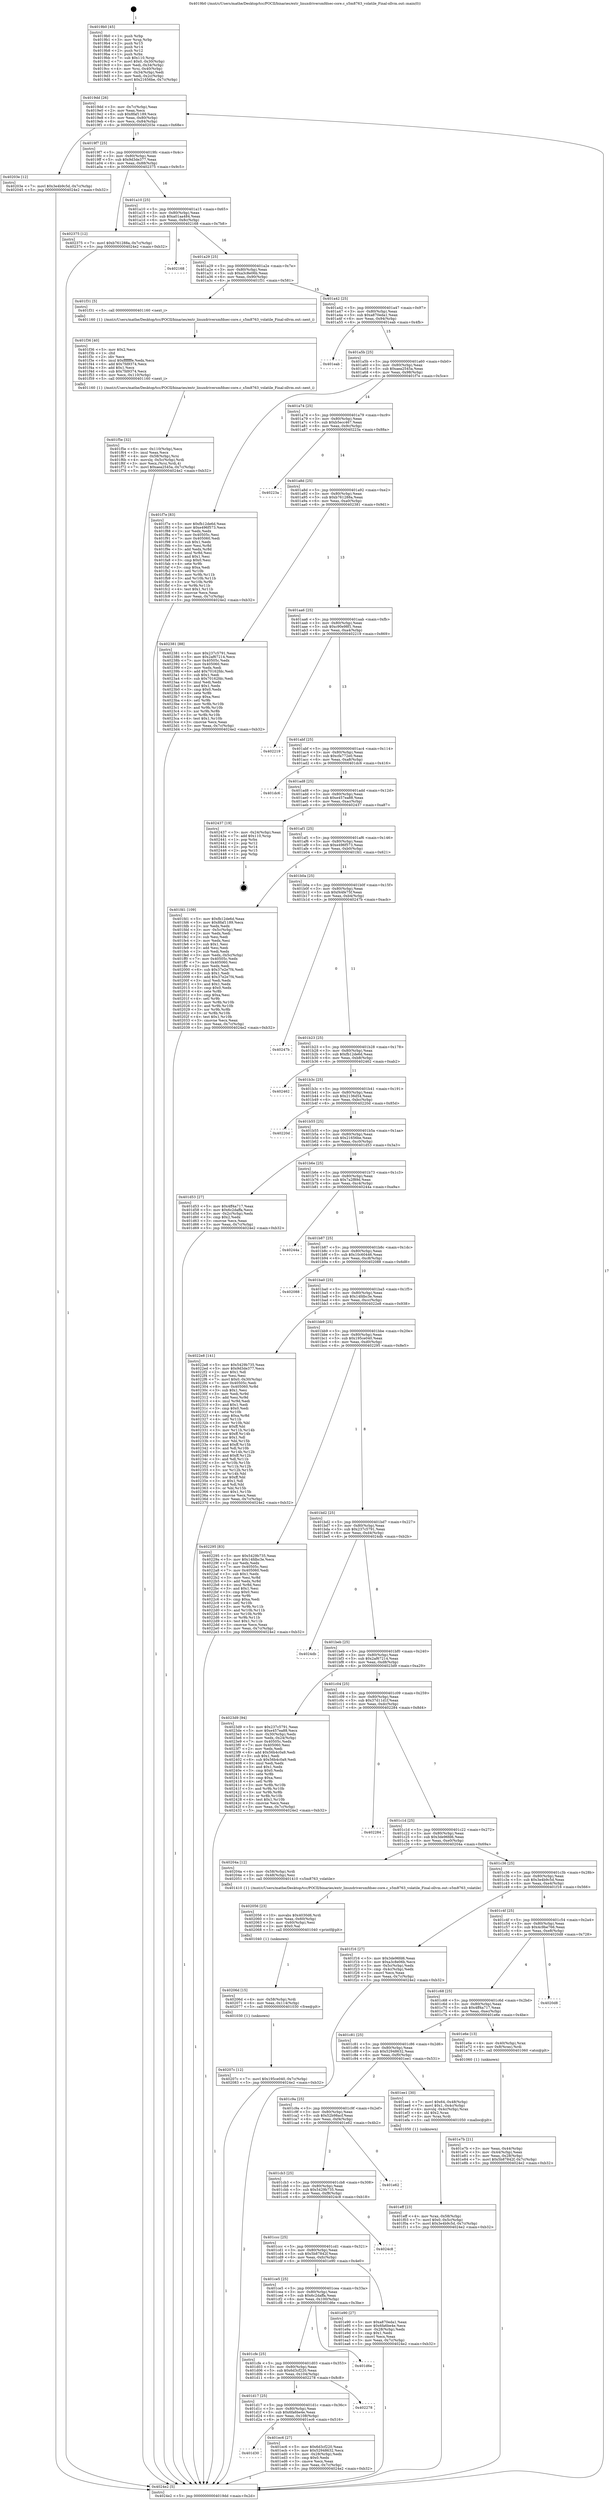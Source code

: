 digraph "0x4019b0" {
  label = "0x4019b0 (/mnt/c/Users/mathe/Desktop/tcc/POCII/binaries/extr_linuxdriversmfdsec-core.c_s5m8763_volatile_Final-ollvm.out::main(0))"
  labelloc = "t"
  node[shape=record]

  Entry [label="",width=0.3,height=0.3,shape=circle,fillcolor=black,style=filled]
  "0x4019dd" [label="{
     0x4019dd [26]\l
     | [instrs]\l
     &nbsp;&nbsp;0x4019dd \<+3\>: mov -0x7c(%rbp),%eax\l
     &nbsp;&nbsp;0x4019e0 \<+2\>: mov %eax,%ecx\l
     &nbsp;&nbsp;0x4019e2 \<+6\>: sub $0x8faf1189,%ecx\l
     &nbsp;&nbsp;0x4019e8 \<+3\>: mov %eax,-0x80(%rbp)\l
     &nbsp;&nbsp;0x4019eb \<+6\>: mov %ecx,-0x84(%rbp)\l
     &nbsp;&nbsp;0x4019f1 \<+6\>: je 000000000040203e \<main+0x68e\>\l
  }"]
  "0x40203e" [label="{
     0x40203e [12]\l
     | [instrs]\l
     &nbsp;&nbsp;0x40203e \<+7\>: movl $0x3e4b9c5d,-0x7c(%rbp)\l
     &nbsp;&nbsp;0x402045 \<+5\>: jmp 00000000004024e2 \<main+0xb32\>\l
  }"]
  "0x4019f7" [label="{
     0x4019f7 [25]\l
     | [instrs]\l
     &nbsp;&nbsp;0x4019f7 \<+5\>: jmp 00000000004019fc \<main+0x4c\>\l
     &nbsp;&nbsp;0x4019fc \<+3\>: mov -0x80(%rbp),%eax\l
     &nbsp;&nbsp;0x4019ff \<+5\>: sub $0x9d3de377,%eax\l
     &nbsp;&nbsp;0x401a04 \<+6\>: mov %eax,-0x88(%rbp)\l
     &nbsp;&nbsp;0x401a0a \<+6\>: je 0000000000402375 \<main+0x9c5\>\l
  }"]
  Exit [label="",width=0.3,height=0.3,shape=circle,fillcolor=black,style=filled,peripheries=2]
  "0x402375" [label="{
     0x402375 [12]\l
     | [instrs]\l
     &nbsp;&nbsp;0x402375 \<+7\>: movl $0xb761288a,-0x7c(%rbp)\l
     &nbsp;&nbsp;0x40237c \<+5\>: jmp 00000000004024e2 \<main+0xb32\>\l
  }"]
  "0x401a10" [label="{
     0x401a10 [25]\l
     | [instrs]\l
     &nbsp;&nbsp;0x401a10 \<+5\>: jmp 0000000000401a15 \<main+0x65\>\l
     &nbsp;&nbsp;0x401a15 \<+3\>: mov -0x80(%rbp),%eax\l
     &nbsp;&nbsp;0x401a18 \<+5\>: sub $0xa01aa484,%eax\l
     &nbsp;&nbsp;0x401a1d \<+6\>: mov %eax,-0x8c(%rbp)\l
     &nbsp;&nbsp;0x401a23 \<+6\>: je 0000000000402168 \<main+0x7b8\>\l
  }"]
  "0x40207c" [label="{
     0x40207c [12]\l
     | [instrs]\l
     &nbsp;&nbsp;0x40207c \<+7\>: movl $0x195ce040,-0x7c(%rbp)\l
     &nbsp;&nbsp;0x402083 \<+5\>: jmp 00000000004024e2 \<main+0xb32\>\l
  }"]
  "0x402168" [label="{
     0x402168\l
  }", style=dashed]
  "0x401a29" [label="{
     0x401a29 [25]\l
     | [instrs]\l
     &nbsp;&nbsp;0x401a29 \<+5\>: jmp 0000000000401a2e \<main+0x7e\>\l
     &nbsp;&nbsp;0x401a2e \<+3\>: mov -0x80(%rbp),%eax\l
     &nbsp;&nbsp;0x401a31 \<+5\>: sub $0xa3c8e06b,%eax\l
     &nbsp;&nbsp;0x401a36 \<+6\>: mov %eax,-0x90(%rbp)\l
     &nbsp;&nbsp;0x401a3c \<+6\>: je 0000000000401f31 \<main+0x581\>\l
  }"]
  "0x40206d" [label="{
     0x40206d [15]\l
     | [instrs]\l
     &nbsp;&nbsp;0x40206d \<+4\>: mov -0x58(%rbp),%rdi\l
     &nbsp;&nbsp;0x402071 \<+6\>: mov %eax,-0x114(%rbp)\l
     &nbsp;&nbsp;0x402077 \<+5\>: call 0000000000401030 \<free@plt\>\l
     | [calls]\l
     &nbsp;&nbsp;0x401030 \{1\} (unknown)\l
  }"]
  "0x401f31" [label="{
     0x401f31 [5]\l
     | [instrs]\l
     &nbsp;&nbsp;0x401f31 \<+5\>: call 0000000000401160 \<next_i\>\l
     | [calls]\l
     &nbsp;&nbsp;0x401160 \{1\} (/mnt/c/Users/mathe/Desktop/tcc/POCII/binaries/extr_linuxdriversmfdsec-core.c_s5m8763_volatile_Final-ollvm.out::next_i)\l
  }"]
  "0x401a42" [label="{
     0x401a42 [25]\l
     | [instrs]\l
     &nbsp;&nbsp;0x401a42 \<+5\>: jmp 0000000000401a47 \<main+0x97\>\l
     &nbsp;&nbsp;0x401a47 \<+3\>: mov -0x80(%rbp),%eax\l
     &nbsp;&nbsp;0x401a4a \<+5\>: sub $0xa870eda1,%eax\l
     &nbsp;&nbsp;0x401a4f \<+6\>: mov %eax,-0x94(%rbp)\l
     &nbsp;&nbsp;0x401a55 \<+6\>: je 0000000000401eab \<main+0x4fb\>\l
  }"]
  "0x402056" [label="{
     0x402056 [23]\l
     | [instrs]\l
     &nbsp;&nbsp;0x402056 \<+10\>: movabs $0x4030d6,%rdi\l
     &nbsp;&nbsp;0x402060 \<+3\>: mov %eax,-0x60(%rbp)\l
     &nbsp;&nbsp;0x402063 \<+3\>: mov -0x60(%rbp),%esi\l
     &nbsp;&nbsp;0x402066 \<+2\>: mov $0x0,%al\l
     &nbsp;&nbsp;0x402068 \<+5\>: call 0000000000401040 \<printf@plt\>\l
     | [calls]\l
     &nbsp;&nbsp;0x401040 \{1\} (unknown)\l
  }"]
  "0x401eab" [label="{
     0x401eab\l
  }", style=dashed]
  "0x401a5b" [label="{
     0x401a5b [25]\l
     | [instrs]\l
     &nbsp;&nbsp;0x401a5b \<+5\>: jmp 0000000000401a60 \<main+0xb0\>\l
     &nbsp;&nbsp;0x401a60 \<+3\>: mov -0x80(%rbp),%eax\l
     &nbsp;&nbsp;0x401a63 \<+5\>: sub $0xaea2545a,%eax\l
     &nbsp;&nbsp;0x401a68 \<+6\>: mov %eax,-0x98(%rbp)\l
     &nbsp;&nbsp;0x401a6e \<+6\>: je 0000000000401f7e \<main+0x5ce\>\l
  }"]
  "0x401f5e" [label="{
     0x401f5e [32]\l
     | [instrs]\l
     &nbsp;&nbsp;0x401f5e \<+6\>: mov -0x110(%rbp),%ecx\l
     &nbsp;&nbsp;0x401f64 \<+3\>: imul %eax,%ecx\l
     &nbsp;&nbsp;0x401f67 \<+4\>: mov -0x58(%rbp),%rsi\l
     &nbsp;&nbsp;0x401f6b \<+4\>: movslq -0x5c(%rbp),%rdi\l
     &nbsp;&nbsp;0x401f6f \<+3\>: mov %ecx,(%rsi,%rdi,4)\l
     &nbsp;&nbsp;0x401f72 \<+7\>: movl $0xaea2545a,-0x7c(%rbp)\l
     &nbsp;&nbsp;0x401f79 \<+5\>: jmp 00000000004024e2 \<main+0xb32\>\l
  }"]
  "0x401f7e" [label="{
     0x401f7e [83]\l
     | [instrs]\l
     &nbsp;&nbsp;0x401f7e \<+5\>: mov $0xfb12de6d,%eax\l
     &nbsp;&nbsp;0x401f83 \<+5\>: mov $0xe496f573,%ecx\l
     &nbsp;&nbsp;0x401f88 \<+2\>: xor %edx,%edx\l
     &nbsp;&nbsp;0x401f8a \<+7\>: mov 0x40505c,%esi\l
     &nbsp;&nbsp;0x401f91 \<+7\>: mov 0x405060,%edi\l
     &nbsp;&nbsp;0x401f98 \<+3\>: sub $0x1,%edx\l
     &nbsp;&nbsp;0x401f9b \<+3\>: mov %esi,%r8d\l
     &nbsp;&nbsp;0x401f9e \<+3\>: add %edx,%r8d\l
     &nbsp;&nbsp;0x401fa1 \<+4\>: imul %r8d,%esi\l
     &nbsp;&nbsp;0x401fa5 \<+3\>: and $0x1,%esi\l
     &nbsp;&nbsp;0x401fa8 \<+3\>: cmp $0x0,%esi\l
     &nbsp;&nbsp;0x401fab \<+4\>: sete %r9b\l
     &nbsp;&nbsp;0x401faf \<+3\>: cmp $0xa,%edi\l
     &nbsp;&nbsp;0x401fb2 \<+4\>: setl %r10b\l
     &nbsp;&nbsp;0x401fb6 \<+3\>: mov %r9b,%r11b\l
     &nbsp;&nbsp;0x401fb9 \<+3\>: and %r10b,%r11b\l
     &nbsp;&nbsp;0x401fbc \<+3\>: xor %r10b,%r9b\l
     &nbsp;&nbsp;0x401fbf \<+3\>: or %r9b,%r11b\l
     &nbsp;&nbsp;0x401fc2 \<+4\>: test $0x1,%r11b\l
     &nbsp;&nbsp;0x401fc6 \<+3\>: cmovne %ecx,%eax\l
     &nbsp;&nbsp;0x401fc9 \<+3\>: mov %eax,-0x7c(%rbp)\l
     &nbsp;&nbsp;0x401fcc \<+5\>: jmp 00000000004024e2 \<main+0xb32\>\l
  }"]
  "0x401a74" [label="{
     0x401a74 [25]\l
     | [instrs]\l
     &nbsp;&nbsp;0x401a74 \<+5\>: jmp 0000000000401a79 \<main+0xc9\>\l
     &nbsp;&nbsp;0x401a79 \<+3\>: mov -0x80(%rbp),%eax\l
     &nbsp;&nbsp;0x401a7c \<+5\>: sub $0xb5ecc467,%eax\l
     &nbsp;&nbsp;0x401a81 \<+6\>: mov %eax,-0x9c(%rbp)\l
     &nbsp;&nbsp;0x401a87 \<+6\>: je 000000000040223a \<main+0x88a\>\l
  }"]
  "0x401f36" [label="{
     0x401f36 [40]\l
     | [instrs]\l
     &nbsp;&nbsp;0x401f36 \<+5\>: mov $0x2,%ecx\l
     &nbsp;&nbsp;0x401f3b \<+1\>: cltd\l
     &nbsp;&nbsp;0x401f3c \<+2\>: idiv %ecx\l
     &nbsp;&nbsp;0x401f3e \<+6\>: imul $0xfffffffe,%edx,%ecx\l
     &nbsp;&nbsp;0x401f44 \<+6\>: add $0x7fd9374,%ecx\l
     &nbsp;&nbsp;0x401f4a \<+3\>: add $0x1,%ecx\l
     &nbsp;&nbsp;0x401f4d \<+6\>: sub $0x7fd9374,%ecx\l
     &nbsp;&nbsp;0x401f53 \<+6\>: mov %ecx,-0x110(%rbp)\l
     &nbsp;&nbsp;0x401f59 \<+5\>: call 0000000000401160 \<next_i\>\l
     | [calls]\l
     &nbsp;&nbsp;0x401160 \{1\} (/mnt/c/Users/mathe/Desktop/tcc/POCII/binaries/extr_linuxdriversmfdsec-core.c_s5m8763_volatile_Final-ollvm.out::next_i)\l
  }"]
  "0x40223a" [label="{
     0x40223a\l
  }", style=dashed]
  "0x401a8d" [label="{
     0x401a8d [25]\l
     | [instrs]\l
     &nbsp;&nbsp;0x401a8d \<+5\>: jmp 0000000000401a92 \<main+0xe2\>\l
     &nbsp;&nbsp;0x401a92 \<+3\>: mov -0x80(%rbp),%eax\l
     &nbsp;&nbsp;0x401a95 \<+5\>: sub $0xb761288a,%eax\l
     &nbsp;&nbsp;0x401a9a \<+6\>: mov %eax,-0xa0(%rbp)\l
     &nbsp;&nbsp;0x401aa0 \<+6\>: je 0000000000402381 \<main+0x9d1\>\l
  }"]
  "0x401eff" [label="{
     0x401eff [23]\l
     | [instrs]\l
     &nbsp;&nbsp;0x401eff \<+4\>: mov %rax,-0x58(%rbp)\l
     &nbsp;&nbsp;0x401f03 \<+7\>: movl $0x0,-0x5c(%rbp)\l
     &nbsp;&nbsp;0x401f0a \<+7\>: movl $0x3e4b9c5d,-0x7c(%rbp)\l
     &nbsp;&nbsp;0x401f11 \<+5\>: jmp 00000000004024e2 \<main+0xb32\>\l
  }"]
  "0x402381" [label="{
     0x402381 [88]\l
     | [instrs]\l
     &nbsp;&nbsp;0x402381 \<+5\>: mov $0x237c5791,%eax\l
     &nbsp;&nbsp;0x402386 \<+5\>: mov $0x2af67214,%ecx\l
     &nbsp;&nbsp;0x40238b \<+7\>: mov 0x40505c,%edx\l
     &nbsp;&nbsp;0x402392 \<+7\>: mov 0x405060,%esi\l
     &nbsp;&nbsp;0x402399 \<+2\>: mov %edx,%edi\l
     &nbsp;&nbsp;0x40239b \<+6\>: add $0x70162fdc,%edi\l
     &nbsp;&nbsp;0x4023a1 \<+3\>: sub $0x1,%edi\l
     &nbsp;&nbsp;0x4023a4 \<+6\>: sub $0x70162fdc,%edi\l
     &nbsp;&nbsp;0x4023aa \<+3\>: imul %edi,%edx\l
     &nbsp;&nbsp;0x4023ad \<+3\>: and $0x1,%edx\l
     &nbsp;&nbsp;0x4023b0 \<+3\>: cmp $0x0,%edx\l
     &nbsp;&nbsp;0x4023b3 \<+4\>: sete %r8b\l
     &nbsp;&nbsp;0x4023b7 \<+3\>: cmp $0xa,%esi\l
     &nbsp;&nbsp;0x4023ba \<+4\>: setl %r9b\l
     &nbsp;&nbsp;0x4023be \<+3\>: mov %r8b,%r10b\l
     &nbsp;&nbsp;0x4023c1 \<+3\>: and %r9b,%r10b\l
     &nbsp;&nbsp;0x4023c4 \<+3\>: xor %r9b,%r8b\l
     &nbsp;&nbsp;0x4023c7 \<+3\>: or %r8b,%r10b\l
     &nbsp;&nbsp;0x4023ca \<+4\>: test $0x1,%r10b\l
     &nbsp;&nbsp;0x4023ce \<+3\>: cmovne %ecx,%eax\l
     &nbsp;&nbsp;0x4023d1 \<+3\>: mov %eax,-0x7c(%rbp)\l
     &nbsp;&nbsp;0x4023d4 \<+5\>: jmp 00000000004024e2 \<main+0xb32\>\l
  }"]
  "0x401aa6" [label="{
     0x401aa6 [25]\l
     | [instrs]\l
     &nbsp;&nbsp;0x401aa6 \<+5\>: jmp 0000000000401aab \<main+0xfb\>\l
     &nbsp;&nbsp;0x401aab \<+3\>: mov -0x80(%rbp),%eax\l
     &nbsp;&nbsp;0x401aae \<+5\>: sub $0xc90e98f1,%eax\l
     &nbsp;&nbsp;0x401ab3 \<+6\>: mov %eax,-0xa4(%rbp)\l
     &nbsp;&nbsp;0x401ab9 \<+6\>: je 0000000000402219 \<main+0x869\>\l
  }"]
  "0x401d30" [label="{
     0x401d30\l
  }", style=dashed]
  "0x402219" [label="{
     0x402219\l
  }", style=dashed]
  "0x401abf" [label="{
     0x401abf [25]\l
     | [instrs]\l
     &nbsp;&nbsp;0x401abf \<+5\>: jmp 0000000000401ac4 \<main+0x114\>\l
     &nbsp;&nbsp;0x401ac4 \<+3\>: mov -0x80(%rbp),%eax\l
     &nbsp;&nbsp;0x401ac7 \<+5\>: sub $0xcfa772e0,%eax\l
     &nbsp;&nbsp;0x401acc \<+6\>: mov %eax,-0xa8(%rbp)\l
     &nbsp;&nbsp;0x401ad2 \<+6\>: je 0000000000401dc6 \<main+0x416\>\l
  }"]
  "0x401ec6" [label="{
     0x401ec6 [27]\l
     | [instrs]\l
     &nbsp;&nbsp;0x401ec6 \<+5\>: mov $0x6d3cf220,%eax\l
     &nbsp;&nbsp;0x401ecb \<+5\>: mov $0x52948632,%ecx\l
     &nbsp;&nbsp;0x401ed0 \<+3\>: mov -0x28(%rbp),%edx\l
     &nbsp;&nbsp;0x401ed3 \<+3\>: cmp $0x0,%edx\l
     &nbsp;&nbsp;0x401ed6 \<+3\>: cmove %ecx,%eax\l
     &nbsp;&nbsp;0x401ed9 \<+3\>: mov %eax,-0x7c(%rbp)\l
     &nbsp;&nbsp;0x401edc \<+5\>: jmp 00000000004024e2 \<main+0xb32\>\l
  }"]
  "0x401dc6" [label="{
     0x401dc6\l
  }", style=dashed]
  "0x401ad8" [label="{
     0x401ad8 [25]\l
     | [instrs]\l
     &nbsp;&nbsp;0x401ad8 \<+5\>: jmp 0000000000401add \<main+0x12d\>\l
     &nbsp;&nbsp;0x401add \<+3\>: mov -0x80(%rbp),%eax\l
     &nbsp;&nbsp;0x401ae0 \<+5\>: sub $0xe457ea88,%eax\l
     &nbsp;&nbsp;0x401ae5 \<+6\>: mov %eax,-0xac(%rbp)\l
     &nbsp;&nbsp;0x401aeb \<+6\>: je 0000000000402437 \<main+0xa87\>\l
  }"]
  "0x401d17" [label="{
     0x401d17 [25]\l
     | [instrs]\l
     &nbsp;&nbsp;0x401d17 \<+5\>: jmp 0000000000401d1c \<main+0x36c\>\l
     &nbsp;&nbsp;0x401d1c \<+3\>: mov -0x80(%rbp),%eax\l
     &nbsp;&nbsp;0x401d1f \<+5\>: sub $0x6fa6be4e,%eax\l
     &nbsp;&nbsp;0x401d24 \<+6\>: mov %eax,-0x108(%rbp)\l
     &nbsp;&nbsp;0x401d2a \<+6\>: je 0000000000401ec6 \<main+0x516\>\l
  }"]
  "0x402437" [label="{
     0x402437 [19]\l
     | [instrs]\l
     &nbsp;&nbsp;0x402437 \<+3\>: mov -0x24(%rbp),%eax\l
     &nbsp;&nbsp;0x40243a \<+7\>: add $0x110,%rsp\l
     &nbsp;&nbsp;0x402441 \<+1\>: pop %rbx\l
     &nbsp;&nbsp;0x402442 \<+2\>: pop %r12\l
     &nbsp;&nbsp;0x402444 \<+2\>: pop %r14\l
     &nbsp;&nbsp;0x402446 \<+2\>: pop %r15\l
     &nbsp;&nbsp;0x402448 \<+1\>: pop %rbp\l
     &nbsp;&nbsp;0x402449 \<+1\>: ret\l
  }"]
  "0x401af1" [label="{
     0x401af1 [25]\l
     | [instrs]\l
     &nbsp;&nbsp;0x401af1 \<+5\>: jmp 0000000000401af6 \<main+0x146\>\l
     &nbsp;&nbsp;0x401af6 \<+3\>: mov -0x80(%rbp),%eax\l
     &nbsp;&nbsp;0x401af9 \<+5\>: sub $0xe496f573,%eax\l
     &nbsp;&nbsp;0x401afe \<+6\>: mov %eax,-0xb0(%rbp)\l
     &nbsp;&nbsp;0x401b04 \<+6\>: je 0000000000401fd1 \<main+0x621\>\l
  }"]
  "0x402278" [label="{
     0x402278\l
  }", style=dashed]
  "0x401fd1" [label="{
     0x401fd1 [109]\l
     | [instrs]\l
     &nbsp;&nbsp;0x401fd1 \<+5\>: mov $0xfb12de6d,%eax\l
     &nbsp;&nbsp;0x401fd6 \<+5\>: mov $0x8faf1189,%ecx\l
     &nbsp;&nbsp;0x401fdb \<+2\>: xor %edx,%edx\l
     &nbsp;&nbsp;0x401fdd \<+3\>: mov -0x5c(%rbp),%esi\l
     &nbsp;&nbsp;0x401fe0 \<+2\>: mov %edx,%edi\l
     &nbsp;&nbsp;0x401fe2 \<+2\>: sub %esi,%edi\l
     &nbsp;&nbsp;0x401fe4 \<+2\>: mov %edx,%esi\l
     &nbsp;&nbsp;0x401fe6 \<+3\>: sub $0x1,%esi\l
     &nbsp;&nbsp;0x401fe9 \<+2\>: add %esi,%edi\l
     &nbsp;&nbsp;0x401feb \<+2\>: sub %edi,%edx\l
     &nbsp;&nbsp;0x401fed \<+3\>: mov %edx,-0x5c(%rbp)\l
     &nbsp;&nbsp;0x401ff0 \<+7\>: mov 0x40505c,%edx\l
     &nbsp;&nbsp;0x401ff7 \<+7\>: mov 0x405060,%esi\l
     &nbsp;&nbsp;0x401ffe \<+2\>: mov %edx,%edi\l
     &nbsp;&nbsp;0x402000 \<+6\>: sub $0x37e2e7f4,%edi\l
     &nbsp;&nbsp;0x402006 \<+3\>: sub $0x1,%edi\l
     &nbsp;&nbsp;0x402009 \<+6\>: add $0x37e2e7f4,%edi\l
     &nbsp;&nbsp;0x40200f \<+3\>: imul %edi,%edx\l
     &nbsp;&nbsp;0x402012 \<+3\>: and $0x1,%edx\l
     &nbsp;&nbsp;0x402015 \<+3\>: cmp $0x0,%edx\l
     &nbsp;&nbsp;0x402018 \<+4\>: sete %r8b\l
     &nbsp;&nbsp;0x40201c \<+3\>: cmp $0xa,%esi\l
     &nbsp;&nbsp;0x40201f \<+4\>: setl %r9b\l
     &nbsp;&nbsp;0x402023 \<+3\>: mov %r8b,%r10b\l
     &nbsp;&nbsp;0x402026 \<+3\>: and %r9b,%r10b\l
     &nbsp;&nbsp;0x402029 \<+3\>: xor %r9b,%r8b\l
     &nbsp;&nbsp;0x40202c \<+3\>: or %r8b,%r10b\l
     &nbsp;&nbsp;0x40202f \<+4\>: test $0x1,%r10b\l
     &nbsp;&nbsp;0x402033 \<+3\>: cmovne %ecx,%eax\l
     &nbsp;&nbsp;0x402036 \<+3\>: mov %eax,-0x7c(%rbp)\l
     &nbsp;&nbsp;0x402039 \<+5\>: jmp 00000000004024e2 \<main+0xb32\>\l
  }"]
  "0x401b0a" [label="{
     0x401b0a [25]\l
     | [instrs]\l
     &nbsp;&nbsp;0x401b0a \<+5\>: jmp 0000000000401b0f \<main+0x15f\>\l
     &nbsp;&nbsp;0x401b0f \<+3\>: mov -0x80(%rbp),%eax\l
     &nbsp;&nbsp;0x401b12 \<+5\>: sub $0xf44fe75f,%eax\l
     &nbsp;&nbsp;0x401b17 \<+6\>: mov %eax,-0xb4(%rbp)\l
     &nbsp;&nbsp;0x401b1d \<+6\>: je 000000000040247b \<main+0xacb\>\l
  }"]
  "0x401cfe" [label="{
     0x401cfe [25]\l
     | [instrs]\l
     &nbsp;&nbsp;0x401cfe \<+5\>: jmp 0000000000401d03 \<main+0x353\>\l
     &nbsp;&nbsp;0x401d03 \<+3\>: mov -0x80(%rbp),%eax\l
     &nbsp;&nbsp;0x401d06 \<+5\>: sub $0x6d3cf220,%eax\l
     &nbsp;&nbsp;0x401d0b \<+6\>: mov %eax,-0x104(%rbp)\l
     &nbsp;&nbsp;0x401d11 \<+6\>: je 0000000000402278 \<main+0x8c8\>\l
  }"]
  "0x40247b" [label="{
     0x40247b\l
  }", style=dashed]
  "0x401b23" [label="{
     0x401b23 [25]\l
     | [instrs]\l
     &nbsp;&nbsp;0x401b23 \<+5\>: jmp 0000000000401b28 \<main+0x178\>\l
     &nbsp;&nbsp;0x401b28 \<+3\>: mov -0x80(%rbp),%eax\l
     &nbsp;&nbsp;0x401b2b \<+5\>: sub $0xfb12de6d,%eax\l
     &nbsp;&nbsp;0x401b30 \<+6\>: mov %eax,-0xb8(%rbp)\l
     &nbsp;&nbsp;0x401b36 \<+6\>: je 0000000000402462 \<main+0xab2\>\l
  }"]
  "0x401d6e" [label="{
     0x401d6e\l
  }", style=dashed]
  "0x402462" [label="{
     0x402462\l
  }", style=dashed]
  "0x401b3c" [label="{
     0x401b3c [25]\l
     | [instrs]\l
     &nbsp;&nbsp;0x401b3c \<+5\>: jmp 0000000000401b41 \<main+0x191\>\l
     &nbsp;&nbsp;0x401b41 \<+3\>: mov -0x80(%rbp),%eax\l
     &nbsp;&nbsp;0x401b44 \<+5\>: sub $0x2136d54,%eax\l
     &nbsp;&nbsp;0x401b49 \<+6\>: mov %eax,-0xbc(%rbp)\l
     &nbsp;&nbsp;0x401b4f \<+6\>: je 000000000040220d \<main+0x85d\>\l
  }"]
  "0x401ce5" [label="{
     0x401ce5 [25]\l
     | [instrs]\l
     &nbsp;&nbsp;0x401ce5 \<+5\>: jmp 0000000000401cea \<main+0x33a\>\l
     &nbsp;&nbsp;0x401cea \<+3\>: mov -0x80(%rbp),%eax\l
     &nbsp;&nbsp;0x401ced \<+5\>: sub $0x6c2daffa,%eax\l
     &nbsp;&nbsp;0x401cf2 \<+6\>: mov %eax,-0x100(%rbp)\l
     &nbsp;&nbsp;0x401cf8 \<+6\>: je 0000000000401d6e \<main+0x3be\>\l
  }"]
  "0x40220d" [label="{
     0x40220d\l
  }", style=dashed]
  "0x401b55" [label="{
     0x401b55 [25]\l
     | [instrs]\l
     &nbsp;&nbsp;0x401b55 \<+5\>: jmp 0000000000401b5a \<main+0x1aa\>\l
     &nbsp;&nbsp;0x401b5a \<+3\>: mov -0x80(%rbp),%eax\l
     &nbsp;&nbsp;0x401b5d \<+5\>: sub $0x21656be,%eax\l
     &nbsp;&nbsp;0x401b62 \<+6\>: mov %eax,-0xc0(%rbp)\l
     &nbsp;&nbsp;0x401b68 \<+6\>: je 0000000000401d53 \<main+0x3a3\>\l
  }"]
  "0x401e90" [label="{
     0x401e90 [27]\l
     | [instrs]\l
     &nbsp;&nbsp;0x401e90 \<+5\>: mov $0xa870eda1,%eax\l
     &nbsp;&nbsp;0x401e95 \<+5\>: mov $0x6fa6be4e,%ecx\l
     &nbsp;&nbsp;0x401e9a \<+3\>: mov -0x28(%rbp),%edx\l
     &nbsp;&nbsp;0x401e9d \<+3\>: cmp $0x1,%edx\l
     &nbsp;&nbsp;0x401ea0 \<+3\>: cmovl %ecx,%eax\l
     &nbsp;&nbsp;0x401ea3 \<+3\>: mov %eax,-0x7c(%rbp)\l
     &nbsp;&nbsp;0x401ea6 \<+5\>: jmp 00000000004024e2 \<main+0xb32\>\l
  }"]
  "0x401d53" [label="{
     0x401d53 [27]\l
     | [instrs]\l
     &nbsp;&nbsp;0x401d53 \<+5\>: mov $0x4ff4a717,%eax\l
     &nbsp;&nbsp;0x401d58 \<+5\>: mov $0x6c2daffa,%ecx\l
     &nbsp;&nbsp;0x401d5d \<+3\>: mov -0x2c(%rbp),%edx\l
     &nbsp;&nbsp;0x401d60 \<+3\>: cmp $0x2,%edx\l
     &nbsp;&nbsp;0x401d63 \<+3\>: cmovne %ecx,%eax\l
     &nbsp;&nbsp;0x401d66 \<+3\>: mov %eax,-0x7c(%rbp)\l
     &nbsp;&nbsp;0x401d69 \<+5\>: jmp 00000000004024e2 \<main+0xb32\>\l
  }"]
  "0x401b6e" [label="{
     0x401b6e [25]\l
     | [instrs]\l
     &nbsp;&nbsp;0x401b6e \<+5\>: jmp 0000000000401b73 \<main+0x1c3\>\l
     &nbsp;&nbsp;0x401b73 \<+3\>: mov -0x80(%rbp),%eax\l
     &nbsp;&nbsp;0x401b76 \<+5\>: sub $0x7a2f89d,%eax\l
     &nbsp;&nbsp;0x401b7b \<+6\>: mov %eax,-0xc4(%rbp)\l
     &nbsp;&nbsp;0x401b81 \<+6\>: je 000000000040244a \<main+0xa9a\>\l
  }"]
  "0x4024e2" [label="{
     0x4024e2 [5]\l
     | [instrs]\l
     &nbsp;&nbsp;0x4024e2 \<+5\>: jmp 00000000004019dd \<main+0x2d\>\l
  }"]
  "0x4019b0" [label="{
     0x4019b0 [45]\l
     | [instrs]\l
     &nbsp;&nbsp;0x4019b0 \<+1\>: push %rbp\l
     &nbsp;&nbsp;0x4019b1 \<+3\>: mov %rsp,%rbp\l
     &nbsp;&nbsp;0x4019b4 \<+2\>: push %r15\l
     &nbsp;&nbsp;0x4019b6 \<+2\>: push %r14\l
     &nbsp;&nbsp;0x4019b8 \<+2\>: push %r12\l
     &nbsp;&nbsp;0x4019ba \<+1\>: push %rbx\l
     &nbsp;&nbsp;0x4019bb \<+7\>: sub $0x110,%rsp\l
     &nbsp;&nbsp;0x4019c2 \<+7\>: movl $0x0,-0x30(%rbp)\l
     &nbsp;&nbsp;0x4019c9 \<+3\>: mov %edi,-0x34(%rbp)\l
     &nbsp;&nbsp;0x4019cc \<+4\>: mov %rsi,-0x40(%rbp)\l
     &nbsp;&nbsp;0x4019d0 \<+3\>: mov -0x34(%rbp),%edi\l
     &nbsp;&nbsp;0x4019d3 \<+3\>: mov %edi,-0x2c(%rbp)\l
     &nbsp;&nbsp;0x4019d6 \<+7\>: movl $0x21656be,-0x7c(%rbp)\l
  }"]
  "0x401ccc" [label="{
     0x401ccc [25]\l
     | [instrs]\l
     &nbsp;&nbsp;0x401ccc \<+5\>: jmp 0000000000401cd1 \<main+0x321\>\l
     &nbsp;&nbsp;0x401cd1 \<+3\>: mov -0x80(%rbp),%eax\l
     &nbsp;&nbsp;0x401cd4 \<+5\>: sub $0x5b87842f,%eax\l
     &nbsp;&nbsp;0x401cd9 \<+6\>: mov %eax,-0xfc(%rbp)\l
     &nbsp;&nbsp;0x401cdf \<+6\>: je 0000000000401e90 \<main+0x4e0\>\l
  }"]
  "0x40244a" [label="{
     0x40244a\l
  }", style=dashed]
  "0x401b87" [label="{
     0x401b87 [25]\l
     | [instrs]\l
     &nbsp;&nbsp;0x401b87 \<+5\>: jmp 0000000000401b8c \<main+0x1dc\>\l
     &nbsp;&nbsp;0x401b8c \<+3\>: mov -0x80(%rbp),%eax\l
     &nbsp;&nbsp;0x401b8f \<+5\>: sub $0x10c60446,%eax\l
     &nbsp;&nbsp;0x401b94 \<+6\>: mov %eax,-0xc8(%rbp)\l
     &nbsp;&nbsp;0x401b9a \<+6\>: je 0000000000402088 \<main+0x6d8\>\l
  }"]
  "0x4024c8" [label="{
     0x4024c8\l
  }", style=dashed]
  "0x402088" [label="{
     0x402088\l
  }", style=dashed]
  "0x401ba0" [label="{
     0x401ba0 [25]\l
     | [instrs]\l
     &nbsp;&nbsp;0x401ba0 \<+5\>: jmp 0000000000401ba5 \<main+0x1f5\>\l
     &nbsp;&nbsp;0x401ba5 \<+3\>: mov -0x80(%rbp),%eax\l
     &nbsp;&nbsp;0x401ba8 \<+5\>: sub $0x14fdbc3e,%eax\l
     &nbsp;&nbsp;0x401bad \<+6\>: mov %eax,-0xcc(%rbp)\l
     &nbsp;&nbsp;0x401bb3 \<+6\>: je 00000000004022e8 \<main+0x938\>\l
  }"]
  "0x401cb3" [label="{
     0x401cb3 [25]\l
     | [instrs]\l
     &nbsp;&nbsp;0x401cb3 \<+5\>: jmp 0000000000401cb8 \<main+0x308\>\l
     &nbsp;&nbsp;0x401cb8 \<+3\>: mov -0x80(%rbp),%eax\l
     &nbsp;&nbsp;0x401cbb \<+5\>: sub $0x5429b735,%eax\l
     &nbsp;&nbsp;0x401cc0 \<+6\>: mov %eax,-0xf8(%rbp)\l
     &nbsp;&nbsp;0x401cc6 \<+6\>: je 00000000004024c8 \<main+0xb18\>\l
  }"]
  "0x4022e8" [label="{
     0x4022e8 [141]\l
     | [instrs]\l
     &nbsp;&nbsp;0x4022e8 \<+5\>: mov $0x5429b735,%eax\l
     &nbsp;&nbsp;0x4022ed \<+5\>: mov $0x9d3de377,%ecx\l
     &nbsp;&nbsp;0x4022f2 \<+2\>: mov $0x1,%dl\l
     &nbsp;&nbsp;0x4022f4 \<+2\>: xor %esi,%esi\l
     &nbsp;&nbsp;0x4022f6 \<+7\>: movl $0x0,-0x30(%rbp)\l
     &nbsp;&nbsp;0x4022fd \<+7\>: mov 0x40505c,%edi\l
     &nbsp;&nbsp;0x402304 \<+8\>: mov 0x405060,%r8d\l
     &nbsp;&nbsp;0x40230c \<+3\>: sub $0x1,%esi\l
     &nbsp;&nbsp;0x40230f \<+3\>: mov %edi,%r9d\l
     &nbsp;&nbsp;0x402312 \<+3\>: add %esi,%r9d\l
     &nbsp;&nbsp;0x402315 \<+4\>: imul %r9d,%edi\l
     &nbsp;&nbsp;0x402319 \<+3\>: and $0x1,%edi\l
     &nbsp;&nbsp;0x40231c \<+3\>: cmp $0x0,%edi\l
     &nbsp;&nbsp;0x40231f \<+4\>: sete %r10b\l
     &nbsp;&nbsp;0x402323 \<+4\>: cmp $0xa,%r8d\l
     &nbsp;&nbsp;0x402327 \<+4\>: setl %r11b\l
     &nbsp;&nbsp;0x40232b \<+3\>: mov %r10b,%bl\l
     &nbsp;&nbsp;0x40232e \<+3\>: xor $0xff,%bl\l
     &nbsp;&nbsp;0x402331 \<+3\>: mov %r11b,%r14b\l
     &nbsp;&nbsp;0x402334 \<+4\>: xor $0xff,%r14b\l
     &nbsp;&nbsp;0x402338 \<+3\>: xor $0x1,%dl\l
     &nbsp;&nbsp;0x40233b \<+3\>: mov %bl,%r15b\l
     &nbsp;&nbsp;0x40233e \<+4\>: and $0xff,%r15b\l
     &nbsp;&nbsp;0x402342 \<+3\>: and %dl,%r10b\l
     &nbsp;&nbsp;0x402345 \<+3\>: mov %r14b,%r12b\l
     &nbsp;&nbsp;0x402348 \<+4\>: and $0xff,%r12b\l
     &nbsp;&nbsp;0x40234c \<+3\>: and %dl,%r11b\l
     &nbsp;&nbsp;0x40234f \<+3\>: or %r10b,%r15b\l
     &nbsp;&nbsp;0x402352 \<+3\>: or %r11b,%r12b\l
     &nbsp;&nbsp;0x402355 \<+3\>: xor %r12b,%r15b\l
     &nbsp;&nbsp;0x402358 \<+3\>: or %r14b,%bl\l
     &nbsp;&nbsp;0x40235b \<+3\>: xor $0xff,%bl\l
     &nbsp;&nbsp;0x40235e \<+3\>: or $0x1,%dl\l
     &nbsp;&nbsp;0x402361 \<+2\>: and %dl,%bl\l
     &nbsp;&nbsp;0x402363 \<+3\>: or %bl,%r15b\l
     &nbsp;&nbsp;0x402366 \<+4\>: test $0x1,%r15b\l
     &nbsp;&nbsp;0x40236a \<+3\>: cmovne %ecx,%eax\l
     &nbsp;&nbsp;0x40236d \<+3\>: mov %eax,-0x7c(%rbp)\l
     &nbsp;&nbsp;0x402370 \<+5\>: jmp 00000000004024e2 \<main+0xb32\>\l
  }"]
  "0x401bb9" [label="{
     0x401bb9 [25]\l
     | [instrs]\l
     &nbsp;&nbsp;0x401bb9 \<+5\>: jmp 0000000000401bbe \<main+0x20e\>\l
     &nbsp;&nbsp;0x401bbe \<+3\>: mov -0x80(%rbp),%eax\l
     &nbsp;&nbsp;0x401bc1 \<+5\>: sub $0x195ce040,%eax\l
     &nbsp;&nbsp;0x401bc6 \<+6\>: mov %eax,-0xd0(%rbp)\l
     &nbsp;&nbsp;0x401bcc \<+6\>: je 0000000000402295 \<main+0x8e5\>\l
  }"]
  "0x401e62" [label="{
     0x401e62\l
  }", style=dashed]
  "0x402295" [label="{
     0x402295 [83]\l
     | [instrs]\l
     &nbsp;&nbsp;0x402295 \<+5\>: mov $0x5429b735,%eax\l
     &nbsp;&nbsp;0x40229a \<+5\>: mov $0x14fdbc3e,%ecx\l
     &nbsp;&nbsp;0x40229f \<+2\>: xor %edx,%edx\l
     &nbsp;&nbsp;0x4022a1 \<+7\>: mov 0x40505c,%esi\l
     &nbsp;&nbsp;0x4022a8 \<+7\>: mov 0x405060,%edi\l
     &nbsp;&nbsp;0x4022af \<+3\>: sub $0x1,%edx\l
     &nbsp;&nbsp;0x4022b2 \<+3\>: mov %esi,%r8d\l
     &nbsp;&nbsp;0x4022b5 \<+3\>: add %edx,%r8d\l
     &nbsp;&nbsp;0x4022b8 \<+4\>: imul %r8d,%esi\l
     &nbsp;&nbsp;0x4022bc \<+3\>: and $0x1,%esi\l
     &nbsp;&nbsp;0x4022bf \<+3\>: cmp $0x0,%esi\l
     &nbsp;&nbsp;0x4022c2 \<+4\>: sete %r9b\l
     &nbsp;&nbsp;0x4022c6 \<+3\>: cmp $0xa,%edi\l
     &nbsp;&nbsp;0x4022c9 \<+4\>: setl %r10b\l
     &nbsp;&nbsp;0x4022cd \<+3\>: mov %r9b,%r11b\l
     &nbsp;&nbsp;0x4022d0 \<+3\>: and %r10b,%r11b\l
     &nbsp;&nbsp;0x4022d3 \<+3\>: xor %r10b,%r9b\l
     &nbsp;&nbsp;0x4022d6 \<+3\>: or %r9b,%r11b\l
     &nbsp;&nbsp;0x4022d9 \<+4\>: test $0x1,%r11b\l
     &nbsp;&nbsp;0x4022dd \<+3\>: cmovne %ecx,%eax\l
     &nbsp;&nbsp;0x4022e0 \<+3\>: mov %eax,-0x7c(%rbp)\l
     &nbsp;&nbsp;0x4022e3 \<+5\>: jmp 00000000004024e2 \<main+0xb32\>\l
  }"]
  "0x401bd2" [label="{
     0x401bd2 [25]\l
     | [instrs]\l
     &nbsp;&nbsp;0x401bd2 \<+5\>: jmp 0000000000401bd7 \<main+0x227\>\l
     &nbsp;&nbsp;0x401bd7 \<+3\>: mov -0x80(%rbp),%eax\l
     &nbsp;&nbsp;0x401bda \<+5\>: sub $0x237c5791,%eax\l
     &nbsp;&nbsp;0x401bdf \<+6\>: mov %eax,-0xd4(%rbp)\l
     &nbsp;&nbsp;0x401be5 \<+6\>: je 00000000004024db \<main+0xb2b\>\l
  }"]
  "0x401c9a" [label="{
     0x401c9a [25]\l
     | [instrs]\l
     &nbsp;&nbsp;0x401c9a \<+5\>: jmp 0000000000401c9f \<main+0x2ef\>\l
     &nbsp;&nbsp;0x401c9f \<+3\>: mov -0x80(%rbp),%eax\l
     &nbsp;&nbsp;0x401ca2 \<+5\>: sub $0x52b98acf,%eax\l
     &nbsp;&nbsp;0x401ca7 \<+6\>: mov %eax,-0xf4(%rbp)\l
     &nbsp;&nbsp;0x401cad \<+6\>: je 0000000000401e62 \<main+0x4b2\>\l
  }"]
  "0x4024db" [label="{
     0x4024db\l
  }", style=dashed]
  "0x401beb" [label="{
     0x401beb [25]\l
     | [instrs]\l
     &nbsp;&nbsp;0x401beb \<+5\>: jmp 0000000000401bf0 \<main+0x240\>\l
     &nbsp;&nbsp;0x401bf0 \<+3\>: mov -0x80(%rbp),%eax\l
     &nbsp;&nbsp;0x401bf3 \<+5\>: sub $0x2af67214,%eax\l
     &nbsp;&nbsp;0x401bf8 \<+6\>: mov %eax,-0xd8(%rbp)\l
     &nbsp;&nbsp;0x401bfe \<+6\>: je 00000000004023d9 \<main+0xa29\>\l
  }"]
  "0x401ee1" [label="{
     0x401ee1 [30]\l
     | [instrs]\l
     &nbsp;&nbsp;0x401ee1 \<+7\>: movl $0x64,-0x48(%rbp)\l
     &nbsp;&nbsp;0x401ee8 \<+7\>: movl $0x1,-0x4c(%rbp)\l
     &nbsp;&nbsp;0x401eef \<+4\>: movslq -0x4c(%rbp),%rax\l
     &nbsp;&nbsp;0x401ef3 \<+4\>: shl $0x2,%rax\l
     &nbsp;&nbsp;0x401ef7 \<+3\>: mov %rax,%rdi\l
     &nbsp;&nbsp;0x401efa \<+5\>: call 0000000000401050 \<malloc@plt\>\l
     | [calls]\l
     &nbsp;&nbsp;0x401050 \{1\} (unknown)\l
  }"]
  "0x4023d9" [label="{
     0x4023d9 [94]\l
     | [instrs]\l
     &nbsp;&nbsp;0x4023d9 \<+5\>: mov $0x237c5791,%eax\l
     &nbsp;&nbsp;0x4023de \<+5\>: mov $0xe457ea88,%ecx\l
     &nbsp;&nbsp;0x4023e3 \<+3\>: mov -0x30(%rbp),%edx\l
     &nbsp;&nbsp;0x4023e6 \<+3\>: mov %edx,-0x24(%rbp)\l
     &nbsp;&nbsp;0x4023e9 \<+7\>: mov 0x40505c,%edx\l
     &nbsp;&nbsp;0x4023f0 \<+7\>: mov 0x405060,%esi\l
     &nbsp;&nbsp;0x4023f7 \<+2\>: mov %edx,%edi\l
     &nbsp;&nbsp;0x4023f9 \<+6\>: add $0x56b4c0a9,%edi\l
     &nbsp;&nbsp;0x4023ff \<+3\>: sub $0x1,%edi\l
     &nbsp;&nbsp;0x402402 \<+6\>: sub $0x56b4c0a9,%edi\l
     &nbsp;&nbsp;0x402408 \<+3\>: imul %edi,%edx\l
     &nbsp;&nbsp;0x40240b \<+3\>: and $0x1,%edx\l
     &nbsp;&nbsp;0x40240e \<+3\>: cmp $0x0,%edx\l
     &nbsp;&nbsp;0x402411 \<+4\>: sete %r8b\l
     &nbsp;&nbsp;0x402415 \<+3\>: cmp $0xa,%esi\l
     &nbsp;&nbsp;0x402418 \<+4\>: setl %r9b\l
     &nbsp;&nbsp;0x40241c \<+3\>: mov %r8b,%r10b\l
     &nbsp;&nbsp;0x40241f \<+3\>: and %r9b,%r10b\l
     &nbsp;&nbsp;0x402422 \<+3\>: xor %r9b,%r8b\l
     &nbsp;&nbsp;0x402425 \<+3\>: or %r8b,%r10b\l
     &nbsp;&nbsp;0x402428 \<+4\>: test $0x1,%r10b\l
     &nbsp;&nbsp;0x40242c \<+3\>: cmovne %ecx,%eax\l
     &nbsp;&nbsp;0x40242f \<+3\>: mov %eax,-0x7c(%rbp)\l
     &nbsp;&nbsp;0x402432 \<+5\>: jmp 00000000004024e2 \<main+0xb32\>\l
  }"]
  "0x401c04" [label="{
     0x401c04 [25]\l
     | [instrs]\l
     &nbsp;&nbsp;0x401c04 \<+5\>: jmp 0000000000401c09 \<main+0x259\>\l
     &nbsp;&nbsp;0x401c09 \<+3\>: mov -0x80(%rbp),%eax\l
     &nbsp;&nbsp;0x401c0c \<+5\>: sub $0x37d11d1f,%eax\l
     &nbsp;&nbsp;0x401c11 \<+6\>: mov %eax,-0xdc(%rbp)\l
     &nbsp;&nbsp;0x401c17 \<+6\>: je 0000000000402284 \<main+0x8d4\>\l
  }"]
  "0x401e7b" [label="{
     0x401e7b [21]\l
     | [instrs]\l
     &nbsp;&nbsp;0x401e7b \<+3\>: mov %eax,-0x44(%rbp)\l
     &nbsp;&nbsp;0x401e7e \<+3\>: mov -0x44(%rbp),%eax\l
     &nbsp;&nbsp;0x401e81 \<+3\>: mov %eax,-0x28(%rbp)\l
     &nbsp;&nbsp;0x401e84 \<+7\>: movl $0x5b87842f,-0x7c(%rbp)\l
     &nbsp;&nbsp;0x401e8b \<+5\>: jmp 00000000004024e2 \<main+0xb32\>\l
  }"]
  "0x402284" [label="{
     0x402284\l
  }", style=dashed]
  "0x401c1d" [label="{
     0x401c1d [25]\l
     | [instrs]\l
     &nbsp;&nbsp;0x401c1d \<+5\>: jmp 0000000000401c22 \<main+0x272\>\l
     &nbsp;&nbsp;0x401c22 \<+3\>: mov -0x80(%rbp),%eax\l
     &nbsp;&nbsp;0x401c25 \<+5\>: sub $0x3de96fd6,%eax\l
     &nbsp;&nbsp;0x401c2a \<+6\>: mov %eax,-0xe0(%rbp)\l
     &nbsp;&nbsp;0x401c30 \<+6\>: je 000000000040204a \<main+0x69a\>\l
  }"]
  "0x401c81" [label="{
     0x401c81 [25]\l
     | [instrs]\l
     &nbsp;&nbsp;0x401c81 \<+5\>: jmp 0000000000401c86 \<main+0x2d6\>\l
     &nbsp;&nbsp;0x401c86 \<+3\>: mov -0x80(%rbp),%eax\l
     &nbsp;&nbsp;0x401c89 \<+5\>: sub $0x52948632,%eax\l
     &nbsp;&nbsp;0x401c8e \<+6\>: mov %eax,-0xf0(%rbp)\l
     &nbsp;&nbsp;0x401c94 \<+6\>: je 0000000000401ee1 \<main+0x531\>\l
  }"]
  "0x40204a" [label="{
     0x40204a [12]\l
     | [instrs]\l
     &nbsp;&nbsp;0x40204a \<+4\>: mov -0x58(%rbp),%rdi\l
     &nbsp;&nbsp;0x40204e \<+3\>: mov -0x48(%rbp),%esi\l
     &nbsp;&nbsp;0x402051 \<+5\>: call 0000000000401410 \<s5m8763_volatile\>\l
     | [calls]\l
     &nbsp;&nbsp;0x401410 \{1\} (/mnt/c/Users/mathe/Desktop/tcc/POCII/binaries/extr_linuxdriversmfdsec-core.c_s5m8763_volatile_Final-ollvm.out::s5m8763_volatile)\l
  }"]
  "0x401c36" [label="{
     0x401c36 [25]\l
     | [instrs]\l
     &nbsp;&nbsp;0x401c36 \<+5\>: jmp 0000000000401c3b \<main+0x28b\>\l
     &nbsp;&nbsp;0x401c3b \<+3\>: mov -0x80(%rbp),%eax\l
     &nbsp;&nbsp;0x401c3e \<+5\>: sub $0x3e4b9c5d,%eax\l
     &nbsp;&nbsp;0x401c43 \<+6\>: mov %eax,-0xe4(%rbp)\l
     &nbsp;&nbsp;0x401c49 \<+6\>: je 0000000000401f16 \<main+0x566\>\l
  }"]
  "0x401e6e" [label="{
     0x401e6e [13]\l
     | [instrs]\l
     &nbsp;&nbsp;0x401e6e \<+4\>: mov -0x40(%rbp),%rax\l
     &nbsp;&nbsp;0x401e72 \<+4\>: mov 0x8(%rax),%rdi\l
     &nbsp;&nbsp;0x401e76 \<+5\>: call 0000000000401060 \<atoi@plt\>\l
     | [calls]\l
     &nbsp;&nbsp;0x401060 \{1\} (unknown)\l
  }"]
  "0x401f16" [label="{
     0x401f16 [27]\l
     | [instrs]\l
     &nbsp;&nbsp;0x401f16 \<+5\>: mov $0x3de96fd6,%eax\l
     &nbsp;&nbsp;0x401f1b \<+5\>: mov $0xa3c8e06b,%ecx\l
     &nbsp;&nbsp;0x401f20 \<+3\>: mov -0x5c(%rbp),%edx\l
     &nbsp;&nbsp;0x401f23 \<+3\>: cmp -0x4c(%rbp),%edx\l
     &nbsp;&nbsp;0x401f26 \<+3\>: cmovl %ecx,%eax\l
     &nbsp;&nbsp;0x401f29 \<+3\>: mov %eax,-0x7c(%rbp)\l
     &nbsp;&nbsp;0x401f2c \<+5\>: jmp 00000000004024e2 \<main+0xb32\>\l
  }"]
  "0x401c4f" [label="{
     0x401c4f [25]\l
     | [instrs]\l
     &nbsp;&nbsp;0x401c4f \<+5\>: jmp 0000000000401c54 \<main+0x2a4\>\l
     &nbsp;&nbsp;0x401c54 \<+3\>: mov -0x80(%rbp),%eax\l
     &nbsp;&nbsp;0x401c57 \<+5\>: sub $0x4c9be766,%eax\l
     &nbsp;&nbsp;0x401c5c \<+6\>: mov %eax,-0xe8(%rbp)\l
     &nbsp;&nbsp;0x401c62 \<+6\>: je 00000000004020d8 \<main+0x728\>\l
  }"]
  "0x401c68" [label="{
     0x401c68 [25]\l
     | [instrs]\l
     &nbsp;&nbsp;0x401c68 \<+5\>: jmp 0000000000401c6d \<main+0x2bd\>\l
     &nbsp;&nbsp;0x401c6d \<+3\>: mov -0x80(%rbp),%eax\l
     &nbsp;&nbsp;0x401c70 \<+5\>: sub $0x4ff4a717,%eax\l
     &nbsp;&nbsp;0x401c75 \<+6\>: mov %eax,-0xec(%rbp)\l
     &nbsp;&nbsp;0x401c7b \<+6\>: je 0000000000401e6e \<main+0x4be\>\l
  }"]
  "0x4020d8" [label="{
     0x4020d8\l
  }", style=dashed]
  Entry -> "0x4019b0" [label=" 1"]
  "0x4019dd" -> "0x40203e" [label=" 1"]
  "0x4019dd" -> "0x4019f7" [label=" 17"]
  "0x402437" -> Exit [label=" 1"]
  "0x4019f7" -> "0x402375" [label=" 1"]
  "0x4019f7" -> "0x401a10" [label=" 16"]
  "0x4023d9" -> "0x4024e2" [label=" 1"]
  "0x401a10" -> "0x402168" [label=" 0"]
  "0x401a10" -> "0x401a29" [label=" 16"]
  "0x402381" -> "0x4024e2" [label=" 1"]
  "0x401a29" -> "0x401f31" [label=" 1"]
  "0x401a29" -> "0x401a42" [label=" 15"]
  "0x402375" -> "0x4024e2" [label=" 1"]
  "0x401a42" -> "0x401eab" [label=" 0"]
  "0x401a42" -> "0x401a5b" [label=" 15"]
  "0x4022e8" -> "0x4024e2" [label=" 1"]
  "0x401a5b" -> "0x401f7e" [label=" 1"]
  "0x401a5b" -> "0x401a74" [label=" 14"]
  "0x402295" -> "0x4024e2" [label=" 1"]
  "0x401a74" -> "0x40223a" [label=" 0"]
  "0x401a74" -> "0x401a8d" [label=" 14"]
  "0x40207c" -> "0x4024e2" [label=" 1"]
  "0x401a8d" -> "0x402381" [label=" 1"]
  "0x401a8d" -> "0x401aa6" [label=" 13"]
  "0x40206d" -> "0x40207c" [label=" 1"]
  "0x401aa6" -> "0x402219" [label=" 0"]
  "0x401aa6" -> "0x401abf" [label=" 13"]
  "0x402056" -> "0x40206d" [label=" 1"]
  "0x401abf" -> "0x401dc6" [label=" 0"]
  "0x401abf" -> "0x401ad8" [label=" 13"]
  "0x40204a" -> "0x402056" [label=" 1"]
  "0x401ad8" -> "0x402437" [label=" 1"]
  "0x401ad8" -> "0x401af1" [label=" 12"]
  "0x401fd1" -> "0x4024e2" [label=" 1"]
  "0x401af1" -> "0x401fd1" [label=" 1"]
  "0x401af1" -> "0x401b0a" [label=" 11"]
  "0x401f7e" -> "0x4024e2" [label=" 1"]
  "0x401b0a" -> "0x40247b" [label=" 0"]
  "0x401b0a" -> "0x401b23" [label=" 11"]
  "0x401f36" -> "0x401f5e" [label=" 1"]
  "0x401b23" -> "0x402462" [label=" 0"]
  "0x401b23" -> "0x401b3c" [label=" 11"]
  "0x401f31" -> "0x401f36" [label=" 1"]
  "0x401b3c" -> "0x40220d" [label=" 0"]
  "0x401b3c" -> "0x401b55" [label=" 11"]
  "0x401eff" -> "0x4024e2" [label=" 1"]
  "0x401b55" -> "0x401d53" [label=" 1"]
  "0x401b55" -> "0x401b6e" [label=" 10"]
  "0x401d53" -> "0x4024e2" [label=" 1"]
  "0x4019b0" -> "0x4019dd" [label=" 1"]
  "0x4024e2" -> "0x4019dd" [label=" 17"]
  "0x401ee1" -> "0x401eff" [label=" 1"]
  "0x401b6e" -> "0x40244a" [label=" 0"]
  "0x401b6e" -> "0x401b87" [label=" 10"]
  "0x401d17" -> "0x401d30" [label=" 0"]
  "0x401b87" -> "0x402088" [label=" 0"]
  "0x401b87" -> "0x401ba0" [label=" 10"]
  "0x401d17" -> "0x401ec6" [label=" 1"]
  "0x401ba0" -> "0x4022e8" [label=" 1"]
  "0x401ba0" -> "0x401bb9" [label=" 9"]
  "0x401cfe" -> "0x401d17" [label=" 1"]
  "0x401bb9" -> "0x402295" [label=" 1"]
  "0x401bb9" -> "0x401bd2" [label=" 8"]
  "0x401cfe" -> "0x402278" [label=" 0"]
  "0x401bd2" -> "0x4024db" [label=" 0"]
  "0x401bd2" -> "0x401beb" [label=" 8"]
  "0x401ce5" -> "0x401cfe" [label=" 1"]
  "0x401beb" -> "0x4023d9" [label=" 1"]
  "0x401beb" -> "0x401c04" [label=" 7"]
  "0x401ce5" -> "0x401d6e" [label=" 0"]
  "0x401c04" -> "0x402284" [label=" 0"]
  "0x401c04" -> "0x401c1d" [label=" 7"]
  "0x401e90" -> "0x4024e2" [label=" 1"]
  "0x401c1d" -> "0x40204a" [label=" 1"]
  "0x401c1d" -> "0x401c36" [label=" 6"]
  "0x401ccc" -> "0x401ce5" [label=" 1"]
  "0x401c36" -> "0x401f16" [label=" 2"]
  "0x401c36" -> "0x401c4f" [label=" 4"]
  "0x401ccc" -> "0x401e90" [label=" 1"]
  "0x401c4f" -> "0x4020d8" [label=" 0"]
  "0x401c4f" -> "0x401c68" [label=" 4"]
  "0x401ec6" -> "0x4024e2" [label=" 1"]
  "0x401c68" -> "0x401e6e" [label=" 1"]
  "0x401c68" -> "0x401c81" [label=" 3"]
  "0x401e6e" -> "0x401e7b" [label=" 1"]
  "0x401e7b" -> "0x4024e2" [label=" 1"]
  "0x401f16" -> "0x4024e2" [label=" 2"]
  "0x401c81" -> "0x401ee1" [label=" 1"]
  "0x401c81" -> "0x401c9a" [label=" 2"]
  "0x401f5e" -> "0x4024e2" [label=" 1"]
  "0x401c9a" -> "0x401e62" [label=" 0"]
  "0x401c9a" -> "0x401cb3" [label=" 2"]
  "0x40203e" -> "0x4024e2" [label=" 1"]
  "0x401cb3" -> "0x4024c8" [label=" 0"]
  "0x401cb3" -> "0x401ccc" [label=" 2"]
}
